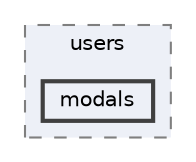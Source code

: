 digraph "resources/views/backend/site_super_admin/tenant_domain/users/modals"
{
 // LATEX_PDF_SIZE
  bgcolor="transparent";
  edge [fontname=Helvetica,fontsize=10,labelfontname=Helvetica,labelfontsize=10];
  node [fontname=Helvetica,fontsize=10,shape=box,height=0.2,width=0.4];
  compound=true
  subgraph clusterdir_939686ec9acae41427ed9aed7c47c56a {
    graph [ bgcolor="#edf0f7", pencolor="grey50", label="users", fontname=Helvetica,fontsize=10 style="filled,dashed", URL="dir_939686ec9acae41427ed9aed7c47c56a.html",tooltip=""]
  dir_1a0faaf5ec9fd2adf8330d814c091c54 [label="modals", fillcolor="#edf0f7", color="grey25", style="filled,bold", URL="dir_1a0faaf5ec9fd2adf8330d814c091c54.html",tooltip=""];
  }
}
